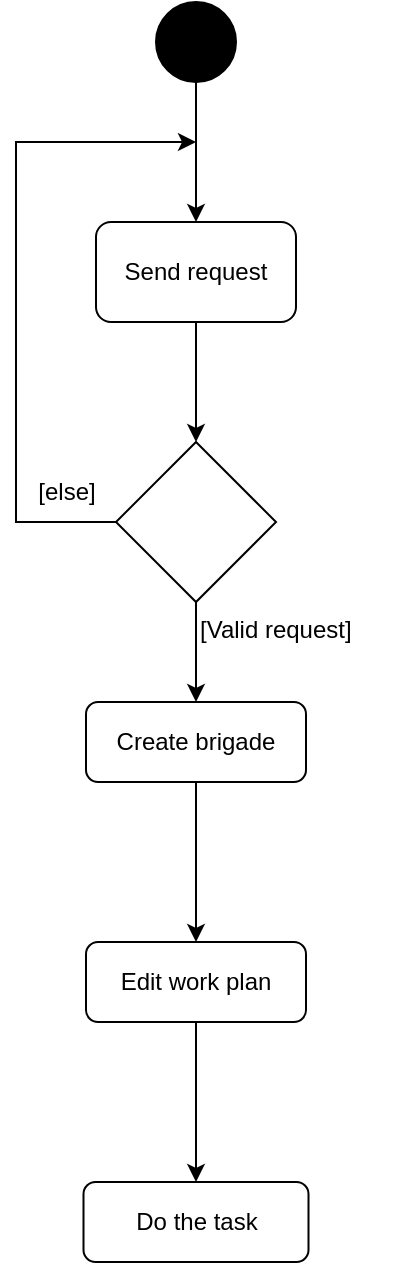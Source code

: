 <mxfile version="20.7.4" type="device"><diagram id="YIJznGbOOk38B2515GRh" name="Page-1"><mxGraphModel dx="1075" dy="472" grid="1" gridSize="10" guides="1" tooltips="1" connect="1" arrows="1" fold="1" page="1" pageScale="1" pageWidth="850" pageHeight="1100" math="0" shadow="0"><root><mxCell id="0"/><mxCell id="1" parent="0"/><mxCell id="iCRmcpsF_vX7srVMW3Vn-1" value="" style="ellipse;whiteSpace=wrap;html=1;aspect=fixed;fillColor=#000000;" vertex="1" parent="1"><mxGeometry x="220" y="50" width="40" height="40" as="geometry"/></mxCell><mxCell id="iCRmcpsF_vX7srVMW3Vn-2" value="" style="endArrow=classic;html=1;rounded=0;exitX=0.5;exitY=1;exitDx=0;exitDy=0;entryX=0.5;entryY=0;entryDx=0;entryDy=0;" edge="1" parent="1" source="iCRmcpsF_vX7srVMW3Vn-1" target="iCRmcpsF_vX7srVMW3Vn-4"><mxGeometry width="50" height="50" relative="1" as="geometry"><mxPoint x="550" y="230" as="sourcePoint"/><mxPoint x="240" y="170" as="targetPoint"/></mxGeometry></mxCell><mxCell id="iCRmcpsF_vX7srVMW3Vn-4" value="Send request" style="rounded=1;whiteSpace=wrap;html=1;fillColor=#FFFFFF;" vertex="1" parent="1"><mxGeometry x="190" y="160" width="100" height="50" as="geometry"/></mxCell><mxCell id="iCRmcpsF_vX7srVMW3Vn-6" value="" style="endArrow=classic;html=1;rounded=0;exitX=0.5;exitY=1;exitDx=0;exitDy=0;" edge="1" parent="1" source="iCRmcpsF_vX7srVMW3Vn-4" target="iCRmcpsF_vX7srVMW3Vn-7"><mxGeometry width="50" height="50" relative="1" as="geometry"><mxPoint x="460" y="260" as="sourcePoint"/><mxPoint x="240" y="270" as="targetPoint"/></mxGeometry></mxCell><mxCell id="iCRmcpsF_vX7srVMW3Vn-8" style="edgeStyle=orthogonalEdgeStyle;rounded=0;orthogonalLoop=1;jettySize=auto;html=1;exitX=0;exitY=0.5;exitDx=0;exitDy=0;" edge="1" parent="1" source="iCRmcpsF_vX7srVMW3Vn-7"><mxGeometry relative="1" as="geometry"><mxPoint x="240" y="120" as="targetPoint"/><Array as="points"><mxPoint x="150" y="310"/><mxPoint x="150" y="120"/></Array></mxGeometry></mxCell><mxCell id="iCRmcpsF_vX7srVMW3Vn-7" value="" style="rhombus;whiteSpace=wrap;html=1;fillColor=#FFFFFF;" vertex="1" parent="1"><mxGeometry x="200" y="270" width="80" height="80" as="geometry"/></mxCell><mxCell id="iCRmcpsF_vX7srVMW3Vn-10" value="" style="endArrow=classic;html=1;rounded=0;exitX=0.5;exitY=1;exitDx=0;exitDy=0;" edge="1" parent="1" source="iCRmcpsF_vX7srVMW3Vn-7" target="iCRmcpsF_vX7srVMW3Vn-11"><mxGeometry width="50" height="50" relative="1" as="geometry"><mxPoint x="300" y="340" as="sourcePoint"/><mxPoint x="240" y="400" as="targetPoint"/></mxGeometry></mxCell><mxCell id="iCRmcpsF_vX7srVMW3Vn-14" style="edgeStyle=orthogonalEdgeStyle;rounded=0;orthogonalLoop=1;jettySize=auto;html=1;exitX=0.5;exitY=1;exitDx=0;exitDy=0;" edge="1" parent="1" source="iCRmcpsF_vX7srVMW3Vn-11" target="iCRmcpsF_vX7srVMW3Vn-13"><mxGeometry relative="1" as="geometry"/></mxCell><mxCell id="iCRmcpsF_vX7srVMW3Vn-11" value="Create brigade" style="rounded=1;whiteSpace=wrap;html=1;fillColor=#FFFFFF;" vertex="1" parent="1"><mxGeometry x="185" y="400" width="110" height="40" as="geometry"/></mxCell><mxCell id="iCRmcpsF_vX7srVMW3Vn-16" style="edgeStyle=orthogonalEdgeStyle;rounded=0;orthogonalLoop=1;jettySize=auto;html=1;exitX=0.5;exitY=1;exitDx=0;exitDy=0;entryX=0.5;entryY=0;entryDx=0;entryDy=0;" edge="1" parent="1" source="iCRmcpsF_vX7srVMW3Vn-13" target="iCRmcpsF_vX7srVMW3Vn-15"><mxGeometry relative="1" as="geometry"/></mxCell><mxCell id="iCRmcpsF_vX7srVMW3Vn-13" value="&lt;div&gt;Edit work plan&lt;/div&gt;" style="rounded=1;whiteSpace=wrap;html=1;fillColor=#FFFFFF;" vertex="1" parent="1"><mxGeometry x="185" y="520" width="110" height="40" as="geometry"/></mxCell><mxCell id="iCRmcpsF_vX7srVMW3Vn-15" value="Do the task" style="rounded=1;whiteSpace=wrap;html=1;fillColor=#FFFFFF;" vertex="1" parent="1"><mxGeometry x="183.75" y="640" width="112.5" height="40" as="geometry"/></mxCell><mxCell id="iCRmcpsF_vX7srVMW3Vn-17" value="&lt;div&gt;[Valid request]&lt;/div&gt;&lt;div&gt;&lt;br&gt;&lt;/div&gt;" style="text;whiteSpace=wrap;html=1;" vertex="1" parent="1"><mxGeometry x="240" y="350" width="100" height="40" as="geometry"/></mxCell><mxCell id="iCRmcpsF_vX7srVMW3Vn-19" value="&lt;div&gt;[else]&lt;/div&gt;" style="text;html=1;align=center;verticalAlign=middle;resizable=0;points=[];autosize=1;strokeColor=none;fillColor=none;" vertex="1" parent="1"><mxGeometry x="150" y="280" width="50" height="30" as="geometry"/></mxCell></root></mxGraphModel></diagram></mxfile>